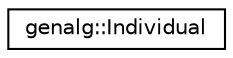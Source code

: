 digraph "Graphical Class Hierarchy"
{
 // LATEX_PDF_SIZE
  edge [fontname="Helvetica",fontsize="10",labelfontname="Helvetica",labelfontsize="10"];
  node [fontname="Helvetica",fontsize="10",shape=record];
  rankdir="LR";
  Node0 [label="genalg::Individual",height=0.2,width=0.4,color="black", fillcolor="white", style="filled",URL="$classgenalg_1_1Individual.html",tooltip="Individual."];
}
